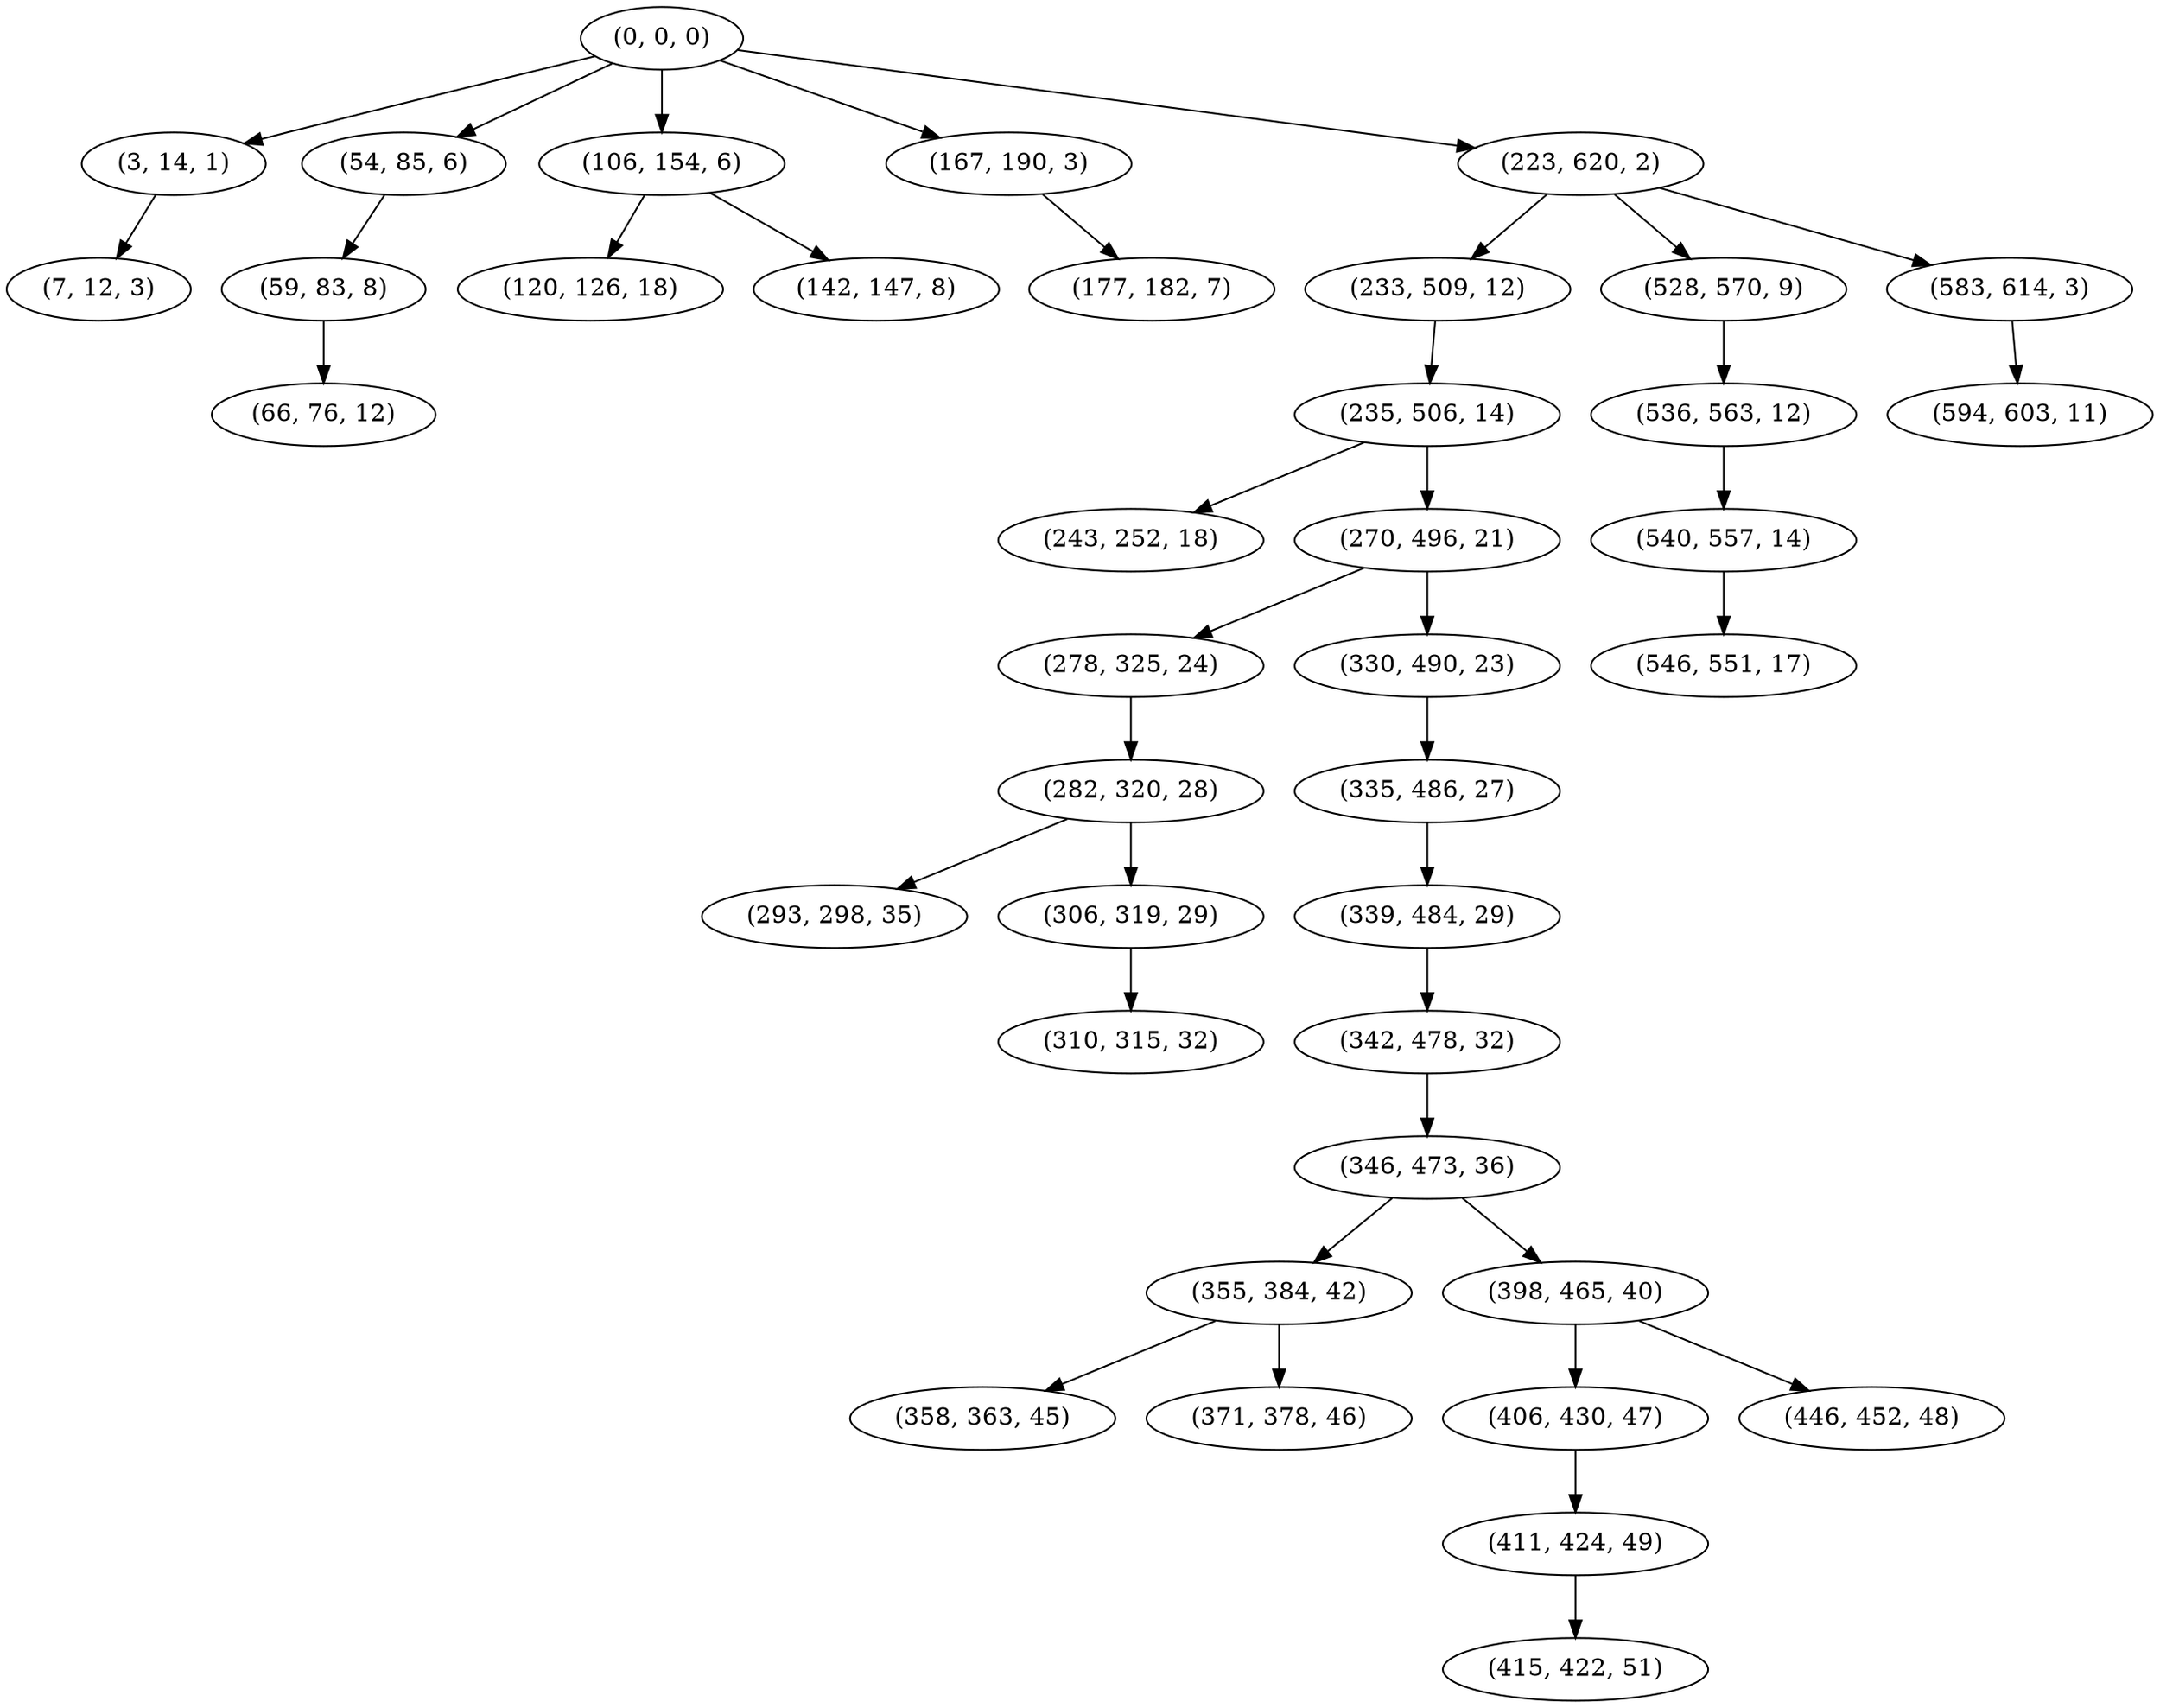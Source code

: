 digraph tree {
    "(0, 0, 0)";
    "(3, 14, 1)";
    "(7, 12, 3)";
    "(54, 85, 6)";
    "(59, 83, 8)";
    "(66, 76, 12)";
    "(106, 154, 6)";
    "(120, 126, 18)";
    "(142, 147, 8)";
    "(167, 190, 3)";
    "(177, 182, 7)";
    "(223, 620, 2)";
    "(233, 509, 12)";
    "(235, 506, 14)";
    "(243, 252, 18)";
    "(270, 496, 21)";
    "(278, 325, 24)";
    "(282, 320, 28)";
    "(293, 298, 35)";
    "(306, 319, 29)";
    "(310, 315, 32)";
    "(330, 490, 23)";
    "(335, 486, 27)";
    "(339, 484, 29)";
    "(342, 478, 32)";
    "(346, 473, 36)";
    "(355, 384, 42)";
    "(358, 363, 45)";
    "(371, 378, 46)";
    "(398, 465, 40)";
    "(406, 430, 47)";
    "(411, 424, 49)";
    "(415, 422, 51)";
    "(446, 452, 48)";
    "(528, 570, 9)";
    "(536, 563, 12)";
    "(540, 557, 14)";
    "(546, 551, 17)";
    "(583, 614, 3)";
    "(594, 603, 11)";
    "(0, 0, 0)" -> "(3, 14, 1)";
    "(0, 0, 0)" -> "(54, 85, 6)";
    "(0, 0, 0)" -> "(106, 154, 6)";
    "(0, 0, 0)" -> "(167, 190, 3)";
    "(0, 0, 0)" -> "(223, 620, 2)";
    "(3, 14, 1)" -> "(7, 12, 3)";
    "(54, 85, 6)" -> "(59, 83, 8)";
    "(59, 83, 8)" -> "(66, 76, 12)";
    "(106, 154, 6)" -> "(120, 126, 18)";
    "(106, 154, 6)" -> "(142, 147, 8)";
    "(167, 190, 3)" -> "(177, 182, 7)";
    "(223, 620, 2)" -> "(233, 509, 12)";
    "(223, 620, 2)" -> "(528, 570, 9)";
    "(223, 620, 2)" -> "(583, 614, 3)";
    "(233, 509, 12)" -> "(235, 506, 14)";
    "(235, 506, 14)" -> "(243, 252, 18)";
    "(235, 506, 14)" -> "(270, 496, 21)";
    "(270, 496, 21)" -> "(278, 325, 24)";
    "(270, 496, 21)" -> "(330, 490, 23)";
    "(278, 325, 24)" -> "(282, 320, 28)";
    "(282, 320, 28)" -> "(293, 298, 35)";
    "(282, 320, 28)" -> "(306, 319, 29)";
    "(306, 319, 29)" -> "(310, 315, 32)";
    "(330, 490, 23)" -> "(335, 486, 27)";
    "(335, 486, 27)" -> "(339, 484, 29)";
    "(339, 484, 29)" -> "(342, 478, 32)";
    "(342, 478, 32)" -> "(346, 473, 36)";
    "(346, 473, 36)" -> "(355, 384, 42)";
    "(346, 473, 36)" -> "(398, 465, 40)";
    "(355, 384, 42)" -> "(358, 363, 45)";
    "(355, 384, 42)" -> "(371, 378, 46)";
    "(398, 465, 40)" -> "(406, 430, 47)";
    "(398, 465, 40)" -> "(446, 452, 48)";
    "(406, 430, 47)" -> "(411, 424, 49)";
    "(411, 424, 49)" -> "(415, 422, 51)";
    "(528, 570, 9)" -> "(536, 563, 12)";
    "(536, 563, 12)" -> "(540, 557, 14)";
    "(540, 557, 14)" -> "(546, 551, 17)";
    "(583, 614, 3)" -> "(594, 603, 11)";
}
